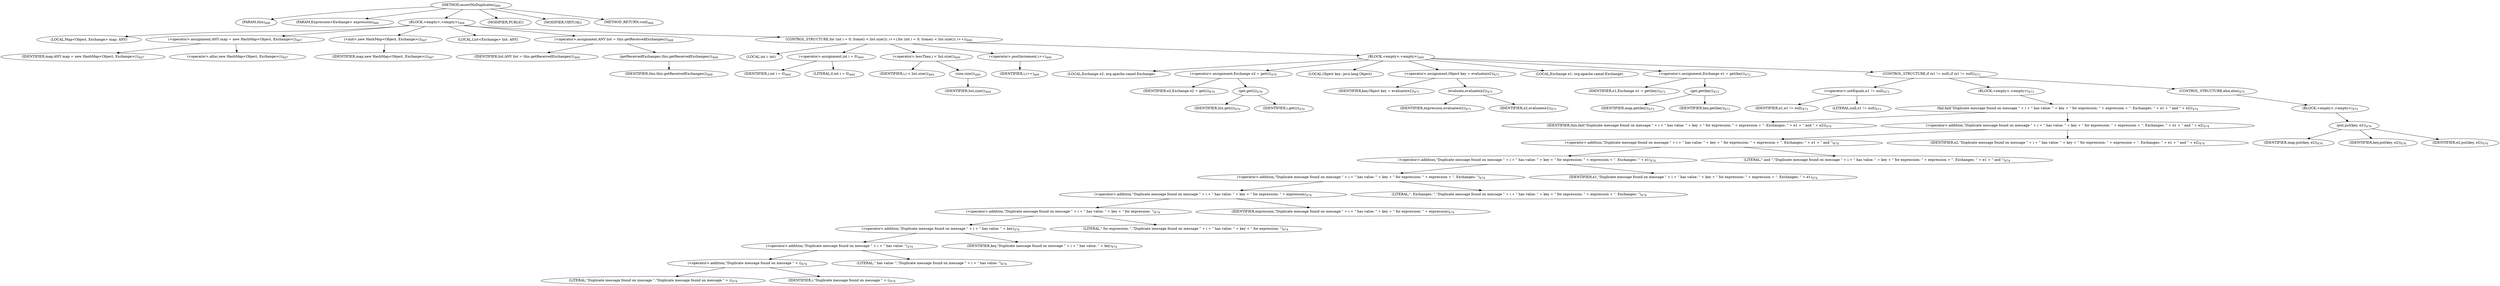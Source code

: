 digraph "assertNoDuplicates" {  
"1115" [label = <(METHOD,assertNoDuplicates)<SUB>466</SUB>> ]
"83" [label = <(PARAM,this)<SUB>466</SUB>> ]
"1116" [label = <(PARAM,Expression&lt;Exchange&gt; expression)<SUB>466</SUB>> ]
"1117" [label = <(BLOCK,&lt;empty&gt;,&lt;empty&gt;)<SUB>466</SUB>> ]
"81" [label = <(LOCAL,Map&lt;Object, Exchange&gt; map: ANY)> ]
"1118" [label = <(&lt;operator&gt;.assignment,ANY map = new HashMap&lt;Object, Exchange&gt;())<SUB>467</SUB>> ]
"1119" [label = <(IDENTIFIER,map,ANY map = new HashMap&lt;Object, Exchange&gt;())<SUB>467</SUB>> ]
"1120" [label = <(&lt;operator&gt;.alloc,new HashMap&lt;Object, Exchange&gt;())<SUB>467</SUB>> ]
"1121" [label = <(&lt;init&gt;,new HashMap&lt;Object, Exchange&gt;())<SUB>467</SUB>> ]
"80" [label = <(IDENTIFIER,map,new HashMap&lt;Object, Exchange&gt;())<SUB>467</SUB>> ]
"1122" [label = <(LOCAL,List&lt;Exchange&gt; list: ANY)> ]
"1123" [label = <(&lt;operator&gt;.assignment,ANY list = this.getReceivedExchanges())<SUB>468</SUB>> ]
"1124" [label = <(IDENTIFIER,list,ANY list = this.getReceivedExchanges())<SUB>468</SUB>> ]
"1125" [label = <(getReceivedExchanges,this.getReceivedExchanges())<SUB>468</SUB>> ]
"82" [label = <(IDENTIFIER,this,this.getReceivedExchanges())<SUB>468</SUB>> ]
"1126" [label = <(CONTROL_STRUCTURE,for (int i = 0; Some(i &lt; list.size()); i++),for (int i = 0; Some(i &lt; list.size()); i++))<SUB>469</SUB>> ]
"1127" [label = <(LOCAL,int i: int)> ]
"1128" [label = <(&lt;operator&gt;.assignment,int i = 0)<SUB>469</SUB>> ]
"1129" [label = <(IDENTIFIER,i,int i = 0)<SUB>469</SUB>> ]
"1130" [label = <(LITERAL,0,int i = 0)<SUB>469</SUB>> ]
"1131" [label = <(&lt;operator&gt;.lessThan,i &lt; list.size())<SUB>469</SUB>> ]
"1132" [label = <(IDENTIFIER,i,i &lt; list.size())<SUB>469</SUB>> ]
"1133" [label = <(size,size())<SUB>469</SUB>> ]
"1134" [label = <(IDENTIFIER,list,size())<SUB>469</SUB>> ]
"1135" [label = <(&lt;operator&gt;.postIncrement,i++)<SUB>469</SUB>> ]
"1136" [label = <(IDENTIFIER,i,i++)<SUB>469</SUB>> ]
"1137" [label = <(BLOCK,&lt;empty&gt;,&lt;empty&gt;)<SUB>469</SUB>> ]
"1138" [label = <(LOCAL,Exchange e2: org.apache.camel.Exchange)> ]
"1139" [label = <(&lt;operator&gt;.assignment,Exchange e2 = get(i))<SUB>470</SUB>> ]
"1140" [label = <(IDENTIFIER,e2,Exchange e2 = get(i))<SUB>470</SUB>> ]
"1141" [label = <(get,get(i))<SUB>470</SUB>> ]
"1142" [label = <(IDENTIFIER,list,get(i))<SUB>470</SUB>> ]
"1143" [label = <(IDENTIFIER,i,get(i))<SUB>470</SUB>> ]
"1144" [label = <(LOCAL,Object key: java.lang.Object)> ]
"1145" [label = <(&lt;operator&gt;.assignment,Object key = evaluate(e2))<SUB>471</SUB>> ]
"1146" [label = <(IDENTIFIER,key,Object key = evaluate(e2))<SUB>471</SUB>> ]
"1147" [label = <(evaluate,evaluate(e2))<SUB>471</SUB>> ]
"1148" [label = <(IDENTIFIER,expression,evaluate(e2))<SUB>471</SUB>> ]
"1149" [label = <(IDENTIFIER,e2,evaluate(e2))<SUB>471</SUB>> ]
"1150" [label = <(LOCAL,Exchange e1: org.apache.camel.Exchange)> ]
"1151" [label = <(&lt;operator&gt;.assignment,Exchange e1 = get(key))<SUB>472</SUB>> ]
"1152" [label = <(IDENTIFIER,e1,Exchange e1 = get(key))<SUB>472</SUB>> ]
"1153" [label = <(get,get(key))<SUB>472</SUB>> ]
"1154" [label = <(IDENTIFIER,map,get(key))<SUB>472</SUB>> ]
"1155" [label = <(IDENTIFIER,key,get(key))<SUB>472</SUB>> ]
"1156" [label = <(CONTROL_STRUCTURE,if (e1 != null),if (e1 != null))<SUB>473</SUB>> ]
"1157" [label = <(&lt;operator&gt;.notEquals,e1 != null)<SUB>473</SUB>> ]
"1158" [label = <(IDENTIFIER,e1,e1 != null)<SUB>473</SUB>> ]
"1159" [label = <(LITERAL,null,e1 != null)<SUB>473</SUB>> ]
"1160" [label = <(BLOCK,&lt;empty&gt;,&lt;empty&gt;)<SUB>473</SUB>> ]
"1161" [label = <(fail,fail(&quot;Duplicate message found on message &quot; + i + &quot; has value: &quot; + key + &quot; for expression: &quot; + expression + &quot;. Exchanges: &quot; + e1 + &quot; and &quot; + e2))<SUB>474</SUB>> ]
"84" [label = <(IDENTIFIER,this,fail(&quot;Duplicate message found on message &quot; + i + &quot; has value: &quot; + key + &quot; for expression: &quot; + expression + &quot;. Exchanges: &quot; + e1 + &quot; and &quot; + e2))<SUB>474</SUB>> ]
"1162" [label = <(&lt;operator&gt;.addition,&quot;Duplicate message found on message &quot; + i + &quot; has value: &quot; + key + &quot; for expression: &quot; + expression + &quot;. Exchanges: &quot; + e1 + &quot; and &quot; + e2)<SUB>474</SUB>> ]
"1163" [label = <(&lt;operator&gt;.addition,&quot;Duplicate message found on message &quot; + i + &quot; has value: &quot; + key + &quot; for expression: &quot; + expression + &quot;. Exchanges: &quot; + e1 + &quot; and &quot;)<SUB>474</SUB>> ]
"1164" [label = <(&lt;operator&gt;.addition,&quot;Duplicate message found on message &quot; + i + &quot; has value: &quot; + key + &quot; for expression: &quot; + expression + &quot;. Exchanges: &quot; + e1)<SUB>474</SUB>> ]
"1165" [label = <(&lt;operator&gt;.addition,&quot;Duplicate message found on message &quot; + i + &quot; has value: &quot; + key + &quot; for expression: &quot; + expression + &quot;. Exchanges: &quot;)<SUB>474</SUB>> ]
"1166" [label = <(&lt;operator&gt;.addition,&quot;Duplicate message found on message &quot; + i + &quot; has value: &quot; + key + &quot; for expression: &quot; + expression)<SUB>474</SUB>> ]
"1167" [label = <(&lt;operator&gt;.addition,&quot;Duplicate message found on message &quot; + i + &quot; has value: &quot; + key + &quot; for expression: &quot;)<SUB>474</SUB>> ]
"1168" [label = <(&lt;operator&gt;.addition,&quot;Duplicate message found on message &quot; + i + &quot; has value: &quot; + key)<SUB>474</SUB>> ]
"1169" [label = <(&lt;operator&gt;.addition,&quot;Duplicate message found on message &quot; + i + &quot; has value: &quot;)<SUB>474</SUB>> ]
"1170" [label = <(&lt;operator&gt;.addition,&quot;Duplicate message found on message &quot; + i)<SUB>474</SUB>> ]
"1171" [label = <(LITERAL,&quot;Duplicate message found on message &quot;,&quot;Duplicate message found on message &quot; + i)<SUB>474</SUB>> ]
"1172" [label = <(IDENTIFIER,i,&quot;Duplicate message found on message &quot; + i)<SUB>474</SUB>> ]
"1173" [label = <(LITERAL,&quot; has value: &quot;,&quot;Duplicate message found on message &quot; + i + &quot; has value: &quot;)<SUB>474</SUB>> ]
"1174" [label = <(IDENTIFIER,key,&quot;Duplicate message found on message &quot; + i + &quot; has value: &quot; + key)<SUB>474</SUB>> ]
"1175" [label = <(LITERAL,&quot; for expression: &quot;,&quot;Duplicate message found on message &quot; + i + &quot; has value: &quot; + key + &quot; for expression: &quot;)<SUB>474</SUB>> ]
"1176" [label = <(IDENTIFIER,expression,&quot;Duplicate message found on message &quot; + i + &quot; has value: &quot; + key + &quot; for expression: &quot; + expression)<SUB>474</SUB>> ]
"1177" [label = <(LITERAL,&quot;. Exchanges: &quot;,&quot;Duplicate message found on message &quot; + i + &quot; has value: &quot; + key + &quot; for expression: &quot; + expression + &quot;. Exchanges: &quot;)<SUB>474</SUB>> ]
"1178" [label = <(IDENTIFIER,e1,&quot;Duplicate message found on message &quot; + i + &quot; has value: &quot; + key + &quot; for expression: &quot; + expression + &quot;. Exchanges: &quot; + e1)<SUB>474</SUB>> ]
"1179" [label = <(LITERAL,&quot; and &quot;,&quot;Duplicate message found on message &quot; + i + &quot; has value: &quot; + key + &quot; for expression: &quot; + expression + &quot;. Exchanges: &quot; + e1 + &quot; and &quot;)<SUB>474</SUB>> ]
"1180" [label = <(IDENTIFIER,e2,&quot;Duplicate message found on message &quot; + i + &quot; has value: &quot; + key + &quot; for expression: &quot; + expression + &quot;. Exchanges: &quot; + e1 + &quot; and &quot; + e2)<SUB>474</SUB>> ]
"1181" [label = <(CONTROL_STRUCTURE,else,else)<SUB>475</SUB>> ]
"1182" [label = <(BLOCK,&lt;empty&gt;,&lt;empty&gt;)<SUB>475</SUB>> ]
"1183" [label = <(put,put(key, e2))<SUB>476</SUB>> ]
"1184" [label = <(IDENTIFIER,map,put(key, e2))<SUB>476</SUB>> ]
"1185" [label = <(IDENTIFIER,key,put(key, e2))<SUB>476</SUB>> ]
"1186" [label = <(IDENTIFIER,e2,put(key, e2))<SUB>476</SUB>> ]
"1187" [label = <(MODIFIER,PUBLIC)> ]
"1188" [label = <(MODIFIER,VIRTUAL)> ]
"1189" [label = <(METHOD_RETURN,void)<SUB>466</SUB>> ]
  "1115" -> "83" 
  "1115" -> "1116" 
  "1115" -> "1117" 
  "1115" -> "1187" 
  "1115" -> "1188" 
  "1115" -> "1189" 
  "1117" -> "81" 
  "1117" -> "1118" 
  "1117" -> "1121" 
  "1117" -> "1122" 
  "1117" -> "1123" 
  "1117" -> "1126" 
  "1118" -> "1119" 
  "1118" -> "1120" 
  "1121" -> "80" 
  "1123" -> "1124" 
  "1123" -> "1125" 
  "1125" -> "82" 
  "1126" -> "1127" 
  "1126" -> "1128" 
  "1126" -> "1131" 
  "1126" -> "1135" 
  "1126" -> "1137" 
  "1128" -> "1129" 
  "1128" -> "1130" 
  "1131" -> "1132" 
  "1131" -> "1133" 
  "1133" -> "1134" 
  "1135" -> "1136" 
  "1137" -> "1138" 
  "1137" -> "1139" 
  "1137" -> "1144" 
  "1137" -> "1145" 
  "1137" -> "1150" 
  "1137" -> "1151" 
  "1137" -> "1156" 
  "1139" -> "1140" 
  "1139" -> "1141" 
  "1141" -> "1142" 
  "1141" -> "1143" 
  "1145" -> "1146" 
  "1145" -> "1147" 
  "1147" -> "1148" 
  "1147" -> "1149" 
  "1151" -> "1152" 
  "1151" -> "1153" 
  "1153" -> "1154" 
  "1153" -> "1155" 
  "1156" -> "1157" 
  "1156" -> "1160" 
  "1156" -> "1181" 
  "1157" -> "1158" 
  "1157" -> "1159" 
  "1160" -> "1161" 
  "1161" -> "84" 
  "1161" -> "1162" 
  "1162" -> "1163" 
  "1162" -> "1180" 
  "1163" -> "1164" 
  "1163" -> "1179" 
  "1164" -> "1165" 
  "1164" -> "1178" 
  "1165" -> "1166" 
  "1165" -> "1177" 
  "1166" -> "1167" 
  "1166" -> "1176" 
  "1167" -> "1168" 
  "1167" -> "1175" 
  "1168" -> "1169" 
  "1168" -> "1174" 
  "1169" -> "1170" 
  "1169" -> "1173" 
  "1170" -> "1171" 
  "1170" -> "1172" 
  "1181" -> "1182" 
  "1182" -> "1183" 
  "1183" -> "1184" 
  "1183" -> "1185" 
  "1183" -> "1186" 
}
